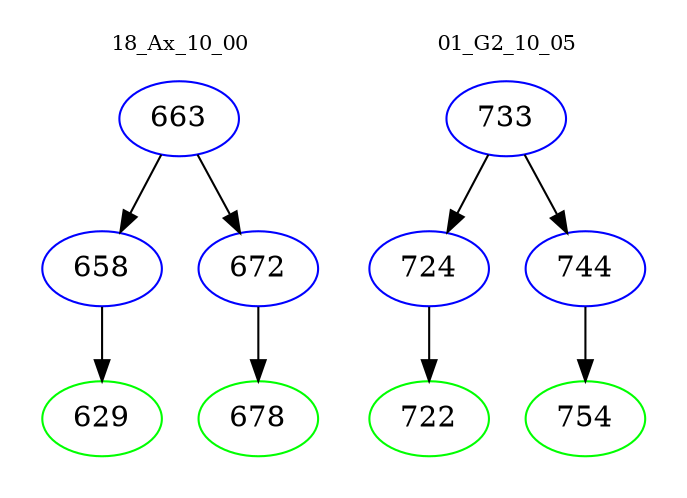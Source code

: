 digraph{
subgraph cluster_0 {
color = white
label = "18_Ax_10_00";
fontsize=10;
T0_663 [label="663", color="blue"]
T0_663 -> T0_658 [color="black"]
T0_658 [label="658", color="blue"]
T0_658 -> T0_629 [color="black"]
T0_629 [label="629", color="green"]
T0_663 -> T0_672 [color="black"]
T0_672 [label="672", color="blue"]
T0_672 -> T0_678 [color="black"]
T0_678 [label="678", color="green"]
}
subgraph cluster_1 {
color = white
label = "01_G2_10_05";
fontsize=10;
T1_733 [label="733", color="blue"]
T1_733 -> T1_724 [color="black"]
T1_724 [label="724", color="blue"]
T1_724 -> T1_722 [color="black"]
T1_722 [label="722", color="green"]
T1_733 -> T1_744 [color="black"]
T1_744 [label="744", color="blue"]
T1_744 -> T1_754 [color="black"]
T1_754 [label="754", color="green"]
}
}
